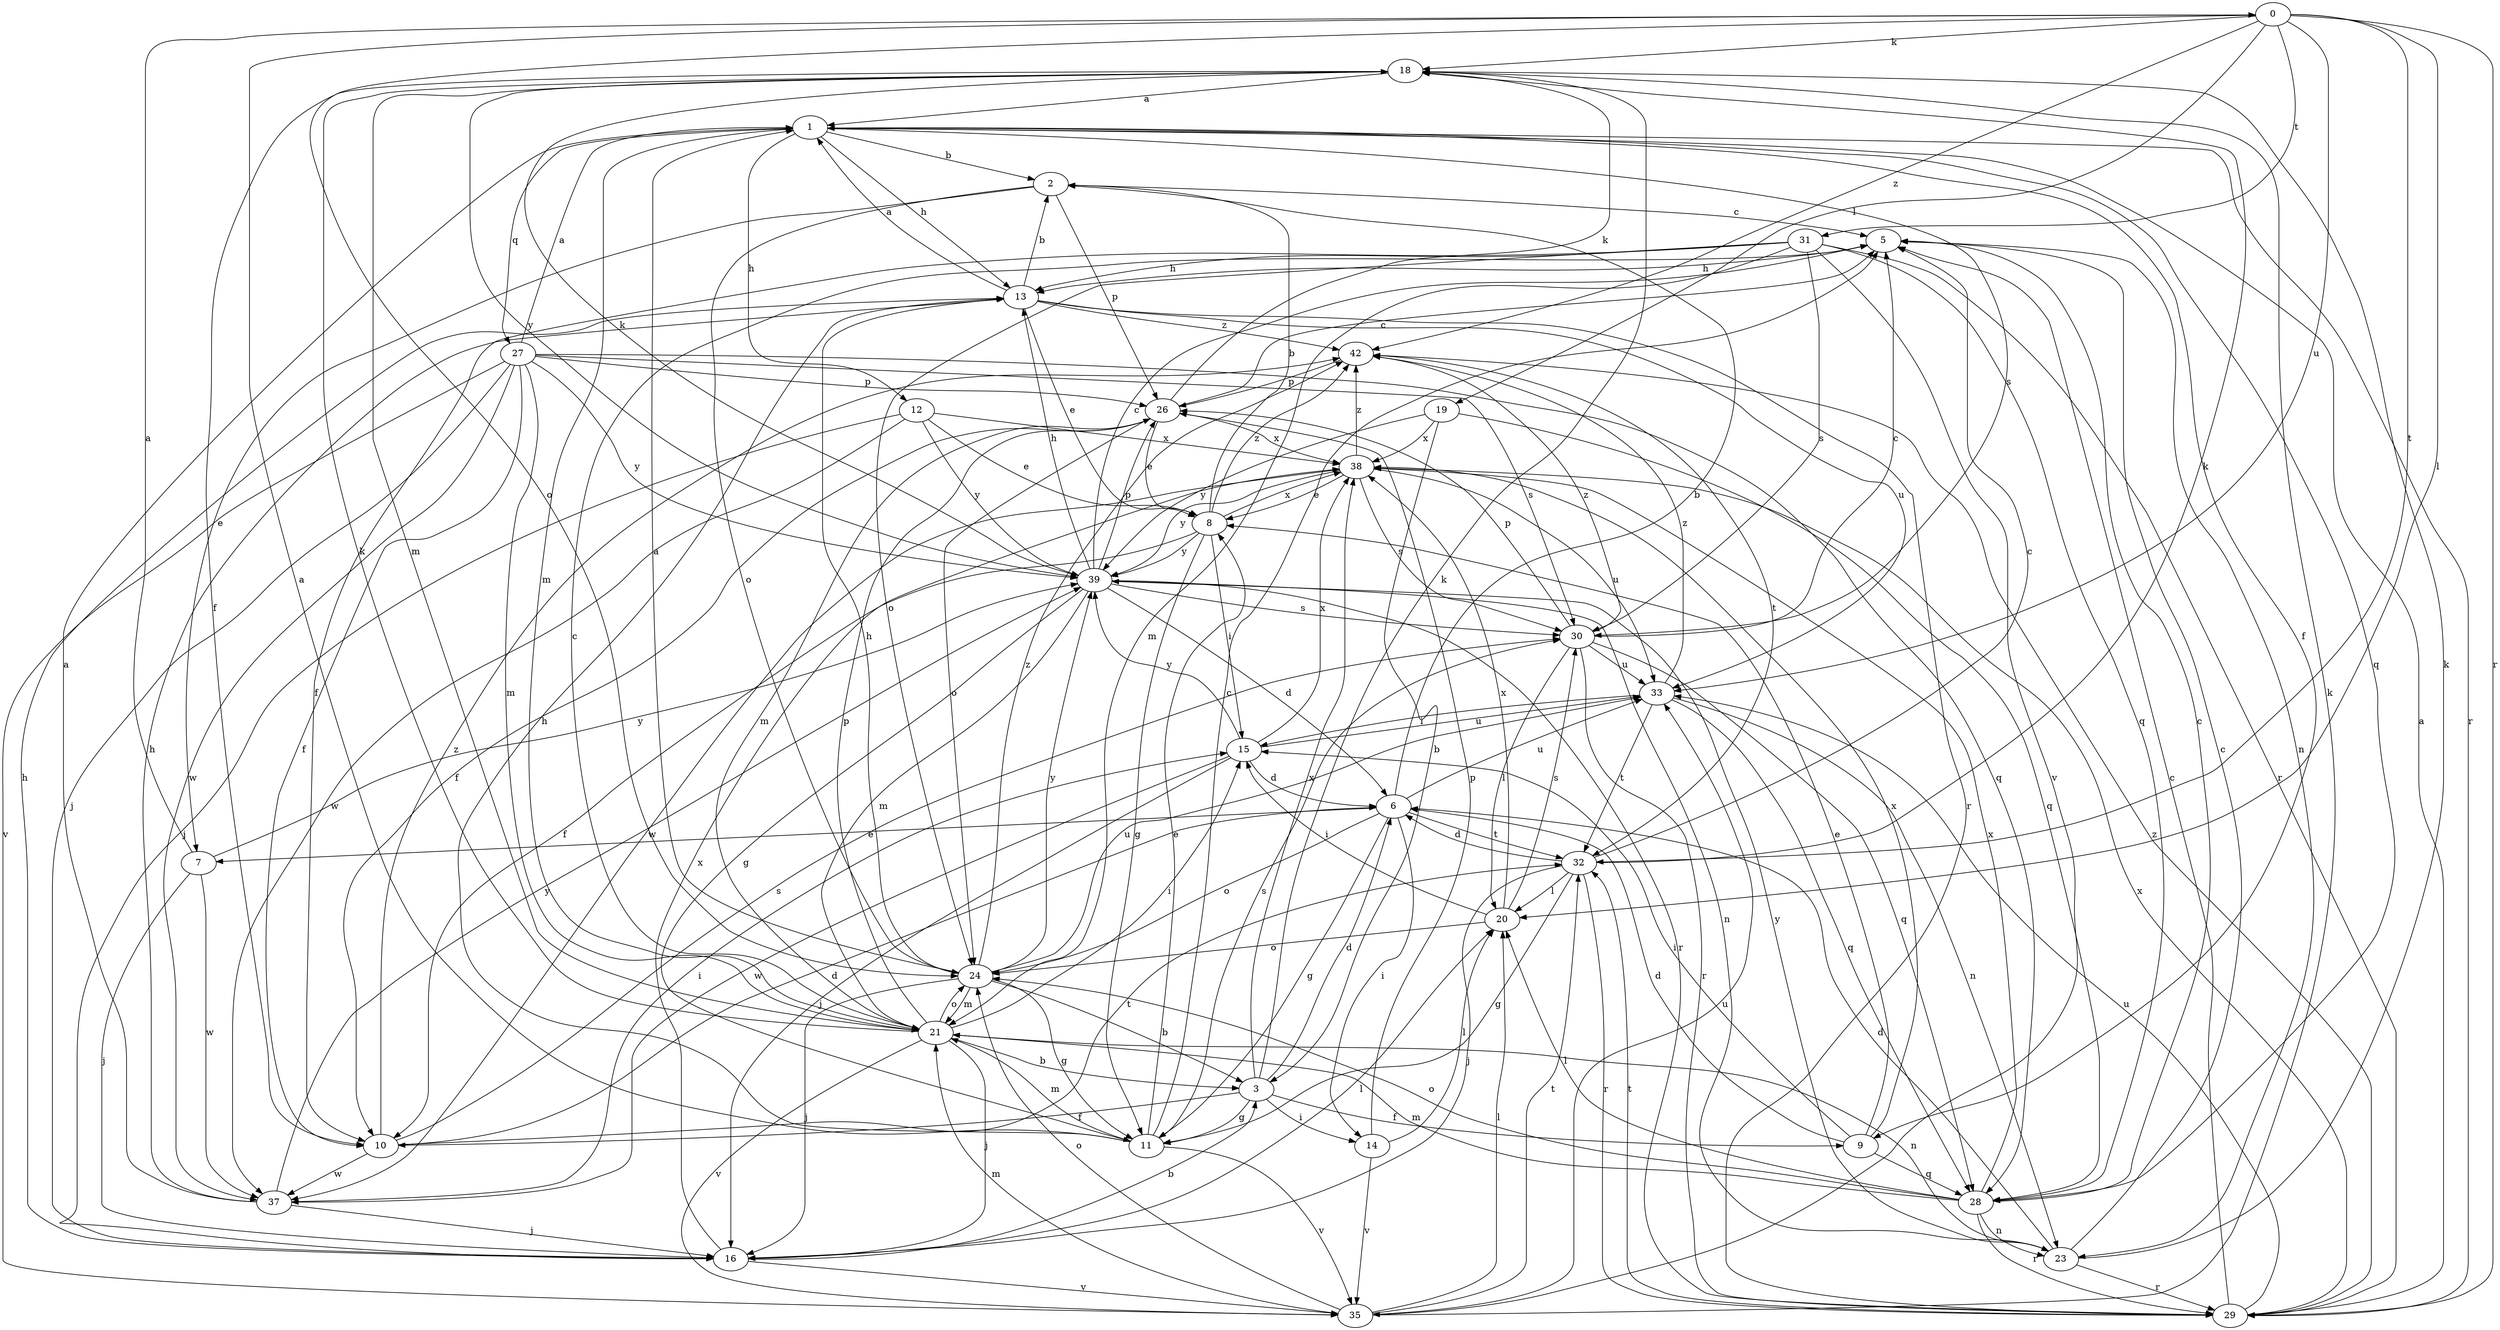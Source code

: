 strict digraph  {
0;
1;
2;
3;
5;
6;
7;
8;
9;
10;
11;
12;
13;
14;
15;
16;
18;
19;
20;
21;
23;
24;
26;
27;
28;
29;
30;
31;
32;
33;
35;
37;
38;
39;
42;
0 -> 18  [label=k];
0 -> 19  [label=l];
0 -> 20  [label=l];
0 -> 24  [label=o];
0 -> 29  [label=r];
0 -> 31  [label=t];
0 -> 32  [label=t];
0 -> 33  [label=u];
0 -> 42  [label=z];
1 -> 2  [label=b];
1 -> 9  [label=f];
1 -> 12  [label=h];
1 -> 13  [label=h];
1 -> 21  [label=m];
1 -> 27  [label=q];
1 -> 28  [label=q];
1 -> 29  [label=r];
1 -> 30  [label=s];
2 -> 5  [label=c];
2 -> 7  [label=e];
2 -> 24  [label=o];
2 -> 26  [label=p];
3 -> 6  [label=d];
3 -> 9  [label=f];
3 -> 10  [label=f];
3 -> 11  [label=g];
3 -> 14  [label=i];
3 -> 18  [label=k];
3 -> 38  [label=x];
5 -> 13  [label=h];
5 -> 23  [label=n];
6 -> 2  [label=b];
6 -> 7  [label=e];
6 -> 11  [label=g];
6 -> 14  [label=i];
6 -> 24  [label=o];
6 -> 32  [label=t];
6 -> 33  [label=u];
7 -> 0  [label=a];
7 -> 16  [label=j];
7 -> 37  [label=w];
7 -> 39  [label=y];
8 -> 2  [label=b];
8 -> 10  [label=f];
8 -> 11  [label=g];
8 -> 15  [label=i];
8 -> 38  [label=x];
8 -> 39  [label=y];
8 -> 42  [label=z];
9 -> 6  [label=d];
9 -> 8  [label=e];
9 -> 15  [label=i];
9 -> 28  [label=q];
9 -> 38  [label=x];
10 -> 6  [label=d];
10 -> 30  [label=s];
10 -> 32  [label=t];
10 -> 37  [label=w];
10 -> 42  [label=z];
11 -> 0  [label=a];
11 -> 5  [label=c];
11 -> 8  [label=e];
11 -> 13  [label=h];
11 -> 21  [label=m];
11 -> 30  [label=s];
11 -> 35  [label=v];
12 -> 8  [label=e];
12 -> 16  [label=j];
12 -> 37  [label=w];
12 -> 38  [label=x];
12 -> 39  [label=y];
13 -> 1  [label=a];
13 -> 2  [label=b];
13 -> 8  [label=e];
13 -> 29  [label=r];
13 -> 33  [label=u];
13 -> 42  [label=z];
14 -> 20  [label=l];
14 -> 26  [label=p];
14 -> 35  [label=v];
15 -> 6  [label=d];
15 -> 16  [label=j];
15 -> 33  [label=u];
15 -> 37  [label=w];
15 -> 38  [label=x];
15 -> 39  [label=y];
16 -> 3  [label=b];
16 -> 13  [label=h];
16 -> 20  [label=l];
16 -> 35  [label=v];
16 -> 38  [label=x];
18 -> 1  [label=a];
18 -> 10  [label=f];
18 -> 21  [label=m];
18 -> 39  [label=y];
19 -> 3  [label=b];
19 -> 28  [label=q];
19 -> 38  [label=x];
19 -> 39  [label=y];
20 -> 15  [label=i];
20 -> 24  [label=o];
20 -> 30  [label=s];
20 -> 38  [label=x];
21 -> 3  [label=b];
21 -> 5  [label=c];
21 -> 15  [label=i];
21 -> 16  [label=j];
21 -> 18  [label=k];
21 -> 23  [label=n];
21 -> 24  [label=o];
21 -> 26  [label=p];
21 -> 35  [label=v];
23 -> 5  [label=c];
23 -> 6  [label=d];
23 -> 18  [label=k];
23 -> 29  [label=r];
23 -> 39  [label=y];
24 -> 1  [label=a];
24 -> 3  [label=b];
24 -> 11  [label=g];
24 -> 13  [label=h];
24 -> 16  [label=j];
24 -> 21  [label=m];
24 -> 33  [label=u];
24 -> 39  [label=y];
24 -> 42  [label=z];
26 -> 5  [label=c];
26 -> 8  [label=e];
26 -> 10  [label=f];
26 -> 18  [label=k];
26 -> 21  [label=m];
26 -> 24  [label=o];
26 -> 38  [label=x];
27 -> 1  [label=a];
27 -> 10  [label=f];
27 -> 16  [label=j];
27 -> 21  [label=m];
27 -> 26  [label=p];
27 -> 28  [label=q];
27 -> 30  [label=s];
27 -> 35  [label=v];
27 -> 37  [label=w];
27 -> 39  [label=y];
28 -> 5  [label=c];
28 -> 20  [label=l];
28 -> 21  [label=m];
28 -> 23  [label=n];
28 -> 24  [label=o];
28 -> 29  [label=r];
28 -> 38  [label=x];
29 -> 1  [label=a];
29 -> 5  [label=c];
29 -> 32  [label=t];
29 -> 33  [label=u];
29 -> 38  [label=x];
29 -> 42  [label=z];
30 -> 5  [label=c];
30 -> 20  [label=l];
30 -> 26  [label=p];
30 -> 28  [label=q];
30 -> 29  [label=r];
30 -> 33  [label=u];
30 -> 42  [label=z];
31 -> 10  [label=f];
31 -> 13  [label=h];
31 -> 21  [label=m];
31 -> 24  [label=o];
31 -> 28  [label=q];
31 -> 29  [label=r];
31 -> 30  [label=s];
31 -> 35  [label=v];
32 -> 5  [label=c];
32 -> 6  [label=d];
32 -> 11  [label=g];
32 -> 16  [label=j];
32 -> 18  [label=k];
32 -> 20  [label=l];
32 -> 29  [label=r];
33 -> 15  [label=i];
33 -> 23  [label=n];
33 -> 28  [label=q];
33 -> 32  [label=t];
33 -> 42  [label=z];
35 -> 18  [label=k];
35 -> 20  [label=l];
35 -> 21  [label=m];
35 -> 24  [label=o];
35 -> 32  [label=t];
35 -> 33  [label=u];
37 -> 1  [label=a];
37 -> 13  [label=h];
37 -> 15  [label=i];
37 -> 16  [label=j];
37 -> 39  [label=y];
38 -> 8  [label=e];
38 -> 30  [label=s];
38 -> 33  [label=u];
38 -> 37  [label=w];
38 -> 39  [label=y];
38 -> 42  [label=z];
39 -> 5  [label=c];
39 -> 6  [label=d];
39 -> 11  [label=g];
39 -> 13  [label=h];
39 -> 18  [label=k];
39 -> 21  [label=m];
39 -> 23  [label=n];
39 -> 26  [label=p];
39 -> 29  [label=r];
39 -> 30  [label=s];
42 -> 26  [label=p];
42 -> 32  [label=t];
}
